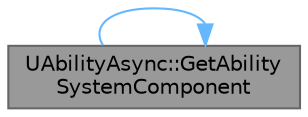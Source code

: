 digraph "UAbilityAsync::GetAbilitySystemComponent"
{
 // INTERACTIVE_SVG=YES
 // LATEX_PDF_SIZE
  bgcolor="transparent";
  edge [fontname=Helvetica,fontsize=10,labelfontname=Helvetica,labelfontsize=10];
  node [fontname=Helvetica,fontsize=10,shape=box,height=0.2,width=0.4];
  rankdir="LR";
  Node1 [id="Node000001",label="UAbilityAsync::GetAbility\lSystemComponent",height=0.2,width=0.4,color="gray40", fillcolor="grey60", style="filled", fontcolor="black",tooltip="Returns the ability system component this action is bound to."];
  Node1 -> Node1 [id="edge1_Node000001_Node000001",color="steelblue1",style="solid",tooltip=" "];
}
